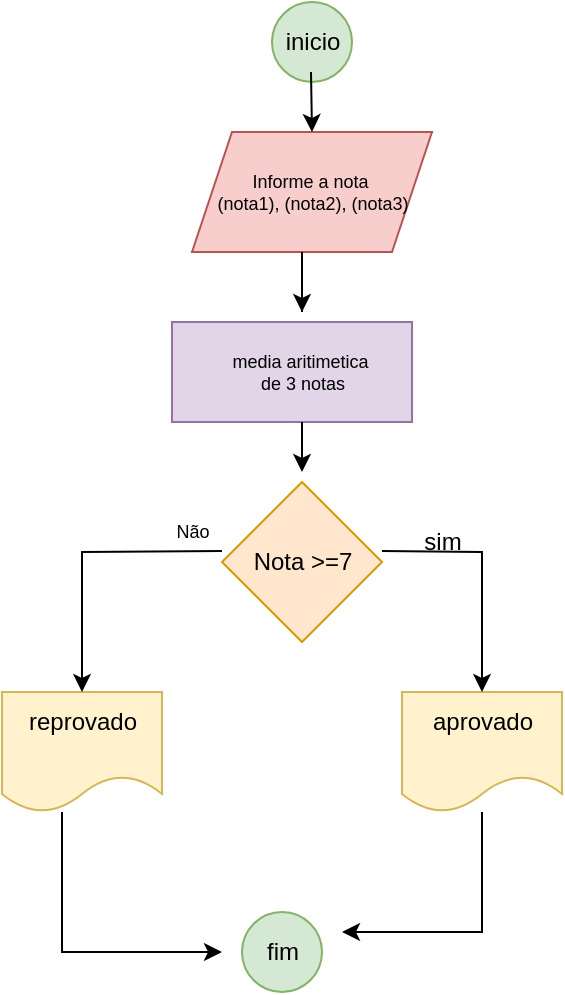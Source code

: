 <mxfile version="20.6.0" type="device"><diagram id="C5RBs43oDa-KdzZeNtuy" name="Page-1"><mxGraphModel dx="800" dy="425" grid="1" gridSize="10" guides="1" tooltips="1" connect="1" arrows="1" fold="1" page="1" pageScale="1" pageWidth="827" pageHeight="1169" math="0" shadow="0"><root><mxCell id="WIyWlLk6GJQsqaUBKTNV-0"/><mxCell id="WIyWlLk6GJQsqaUBKTNV-1" parent="WIyWlLk6GJQsqaUBKTNV-0"/><mxCell id="_y30SBz4ttEhQEklYmq0-0" value="" style="ellipse;whiteSpace=wrap;html=1;aspect=fixed;fillColor=#d5e8d4;strokeColor=#82b366;" vertex="1" parent="WIyWlLk6GJQsqaUBKTNV-1"><mxGeometry x="145" y="5" width="40" height="40" as="geometry"/></mxCell><mxCell id="_y30SBz4ttEhQEklYmq0-1" value="" style="shape=parallelogram;perimeter=parallelogramPerimeter;whiteSpace=wrap;html=1;fixedSize=1;fillColor=#f8cecc;strokeColor=#b85450;" vertex="1" parent="WIyWlLk6GJQsqaUBKTNV-1"><mxGeometry x="105" y="70" width="120" height="60" as="geometry"/></mxCell><mxCell id="_y30SBz4ttEhQEklYmq0-2" value="" style="rhombus;whiteSpace=wrap;html=1;fillColor=#ffe6cc;strokeColor=#d79b00;" vertex="1" parent="WIyWlLk6GJQsqaUBKTNV-1"><mxGeometry x="120" y="245" width="80" height="80" as="geometry"/></mxCell><mxCell id="_y30SBz4ttEhQEklYmq0-3" value="" style="shape=document;whiteSpace=wrap;html=1;boundedLbl=1;fillColor=#fff2cc;strokeColor=#d6b656;" vertex="1" parent="WIyWlLk6GJQsqaUBKTNV-1"><mxGeometry x="10" y="350" width="80" height="60" as="geometry"/></mxCell><mxCell id="_y30SBz4ttEhQEklYmq0-4" value="" style="shape=document;whiteSpace=wrap;html=1;boundedLbl=1;fillColor=#fff2cc;strokeColor=#d6b656;" vertex="1" parent="WIyWlLk6GJQsqaUBKTNV-1"><mxGeometry x="210" y="350" width="80" height="60" as="geometry"/></mxCell><mxCell id="_y30SBz4ttEhQEklYmq0-5" value="" style="ellipse;whiteSpace=wrap;html=1;aspect=fixed;fillColor=#d5e8d4;strokeColor=#82b366;" vertex="1" parent="WIyWlLk6GJQsqaUBKTNV-1"><mxGeometry x="130" y="460" width="40" height="40" as="geometry"/></mxCell><mxCell id="_y30SBz4ttEhQEklYmq0-7" value="" style="endArrow=classic;html=1;rounded=0;entryX=0.5;entryY=0;entryDx=0;entryDy=0;" edge="1" parent="WIyWlLk6GJQsqaUBKTNV-1" target="_y30SBz4ttEhQEklYmq0-4"><mxGeometry width="50" height="50" relative="1" as="geometry"><mxPoint x="200" y="279.5" as="sourcePoint"/><mxPoint x="270" y="279.5" as="targetPoint"/><Array as="points"><mxPoint x="250" y="280"/></Array></mxGeometry></mxCell><mxCell id="_y30SBz4ttEhQEklYmq0-8" value="" style="endArrow=classic;html=1;rounded=0;entryX=0.5;entryY=0;entryDx=0;entryDy=0;" edge="1" parent="WIyWlLk6GJQsqaUBKTNV-1" target="_y30SBz4ttEhQEklYmq0-3"><mxGeometry width="50" height="50" relative="1" as="geometry"><mxPoint x="120" y="279.5" as="sourcePoint"/><mxPoint x="40" y="279.5" as="targetPoint"/><Array as="points"><mxPoint x="50" y="280"/></Array></mxGeometry></mxCell><mxCell id="_y30SBz4ttEhQEklYmq0-9" value="" style="endArrow=classic;html=1;rounded=0;" edge="1" parent="WIyWlLk6GJQsqaUBKTNV-1"><mxGeometry width="50" height="50" relative="1" as="geometry"><mxPoint x="160" y="160" as="sourcePoint"/><mxPoint x="160" y="160" as="targetPoint"/><Array as="points"><mxPoint x="160" y="130"/></Array></mxGeometry></mxCell><mxCell id="_y30SBz4ttEhQEklYmq0-10" value="" style="endArrow=classic;html=1;rounded=0;" edge="1" parent="WIyWlLk6GJQsqaUBKTNV-1"><mxGeometry width="50" height="50" relative="1" as="geometry"><mxPoint x="164.5" y="40" as="sourcePoint"/><mxPoint x="165" y="70" as="targetPoint"/></mxGeometry></mxCell><mxCell id="_y30SBz4ttEhQEklYmq0-11" value="" style="endArrow=classic;html=1;rounded=0;" edge="1" parent="WIyWlLk6GJQsqaUBKTNV-1"><mxGeometry width="50" height="50" relative="1" as="geometry"><mxPoint x="40" y="410" as="sourcePoint"/><mxPoint x="120" y="480" as="targetPoint"/><Array as="points"><mxPoint x="40" y="480"/></Array></mxGeometry></mxCell><mxCell id="_y30SBz4ttEhQEklYmq0-12" value="" style="endArrow=classic;html=1;rounded=0;" edge="1" parent="WIyWlLk6GJQsqaUBKTNV-1" source="_y30SBz4ttEhQEklYmq0-4"><mxGeometry width="50" height="50" relative="1" as="geometry"><mxPoint x="240" y="420" as="sourcePoint"/><mxPoint x="180" y="470" as="targetPoint"/><Array as="points"><mxPoint x="250" y="470"/></Array></mxGeometry></mxCell><mxCell id="_y30SBz4ttEhQEklYmq0-13" value="Nota &amp;gt;=7" style="text;html=1;align=center;verticalAlign=middle;resizable=0;points=[];autosize=1;strokeColor=none;fillColor=none;" vertex="1" parent="WIyWlLk6GJQsqaUBKTNV-1"><mxGeometry x="125" y="270" width="70" height="30" as="geometry"/></mxCell><mxCell id="_y30SBz4ttEhQEklYmq0-15" value="sim" style="text;html=1;align=center;verticalAlign=middle;resizable=0;points=[];autosize=1;strokeColor=none;fillColor=none;" vertex="1" parent="WIyWlLk6GJQsqaUBKTNV-1"><mxGeometry x="210" y="260" width="40" height="30" as="geometry"/></mxCell><mxCell id="_y30SBz4ttEhQEklYmq0-16" value="aprovado" style="text;html=1;align=center;verticalAlign=middle;resizable=0;points=[];autosize=1;strokeColor=none;fillColor=none;" vertex="1" parent="WIyWlLk6GJQsqaUBKTNV-1"><mxGeometry x="215" y="350" width="70" height="30" as="geometry"/></mxCell><mxCell id="_y30SBz4ttEhQEklYmq0-17" value="reprovado" style="text;html=1;align=center;verticalAlign=middle;resizable=0;points=[];autosize=1;strokeColor=none;fillColor=none;" vertex="1" parent="WIyWlLk6GJQsqaUBKTNV-1"><mxGeometry x="10" y="350" width="80" height="30" as="geometry"/></mxCell><mxCell id="_y30SBz4ttEhQEklYmq0-18" value="fim" style="text;html=1;align=center;verticalAlign=middle;resizable=0;points=[];autosize=1;strokeColor=none;fillColor=none;" vertex="1" parent="WIyWlLk6GJQsqaUBKTNV-1"><mxGeometry x="130" y="465" width="40" height="30" as="geometry"/></mxCell><mxCell id="_y30SBz4ttEhQEklYmq0-19" value="inicio" style="text;html=1;align=center;verticalAlign=middle;resizable=0;points=[];autosize=1;strokeColor=none;fillColor=none;" vertex="1" parent="WIyWlLk6GJQsqaUBKTNV-1"><mxGeometry x="140" y="10" width="50" height="30" as="geometry"/></mxCell><mxCell id="_y30SBz4ttEhQEklYmq0-20" value="Informe a nota&amp;nbsp;&lt;br style=&quot;font-size: 9px;&quot;&gt;(nota1), (nota2), (nota3)" style="text;html=1;align=center;verticalAlign=middle;resizable=0;points=[];autosize=1;strokeColor=none;fillColor=none;fontSize=9;" vertex="1" parent="WIyWlLk6GJQsqaUBKTNV-1"><mxGeometry x="105" y="80" width="120" height="40" as="geometry"/></mxCell><mxCell id="_y30SBz4ttEhQEklYmq0-21" value="" style="rounded=0;whiteSpace=wrap;html=1;fontSize=9;fillColor=#e1d5e7;strokeColor=#9673a6;" vertex="1" parent="WIyWlLk6GJQsqaUBKTNV-1"><mxGeometry x="95" y="165" width="120" height="50" as="geometry"/></mxCell><mxCell id="_y30SBz4ttEhQEklYmq0-22" value="media aritimetica&amp;nbsp;&lt;br&gt;de 3 notas" style="text;html=1;align=center;verticalAlign=middle;resizable=0;points=[];autosize=1;strokeColor=none;fillColor=none;fontSize=9;" vertex="1" parent="WIyWlLk6GJQsqaUBKTNV-1"><mxGeometry x="115" y="170" width="90" height="40" as="geometry"/></mxCell><mxCell id="_y30SBz4ttEhQEklYmq0-23" value="" style="endArrow=classic;html=1;rounded=0;fontSize=9;" edge="1" parent="WIyWlLk6GJQsqaUBKTNV-1"><mxGeometry width="50" height="50" relative="1" as="geometry"><mxPoint x="160" y="215" as="sourcePoint"/><mxPoint x="160" y="240" as="targetPoint"/><Array as="points"/></mxGeometry></mxCell><mxCell id="_y30SBz4ttEhQEklYmq0-24" value="Não" style="text;html=1;align=center;verticalAlign=middle;resizable=0;points=[];autosize=1;strokeColor=none;fillColor=none;fontSize=9;" vertex="1" parent="WIyWlLk6GJQsqaUBKTNV-1"><mxGeometry x="85" y="260" width="40" height="20" as="geometry"/></mxCell></root></mxGraphModel></diagram></mxfile>